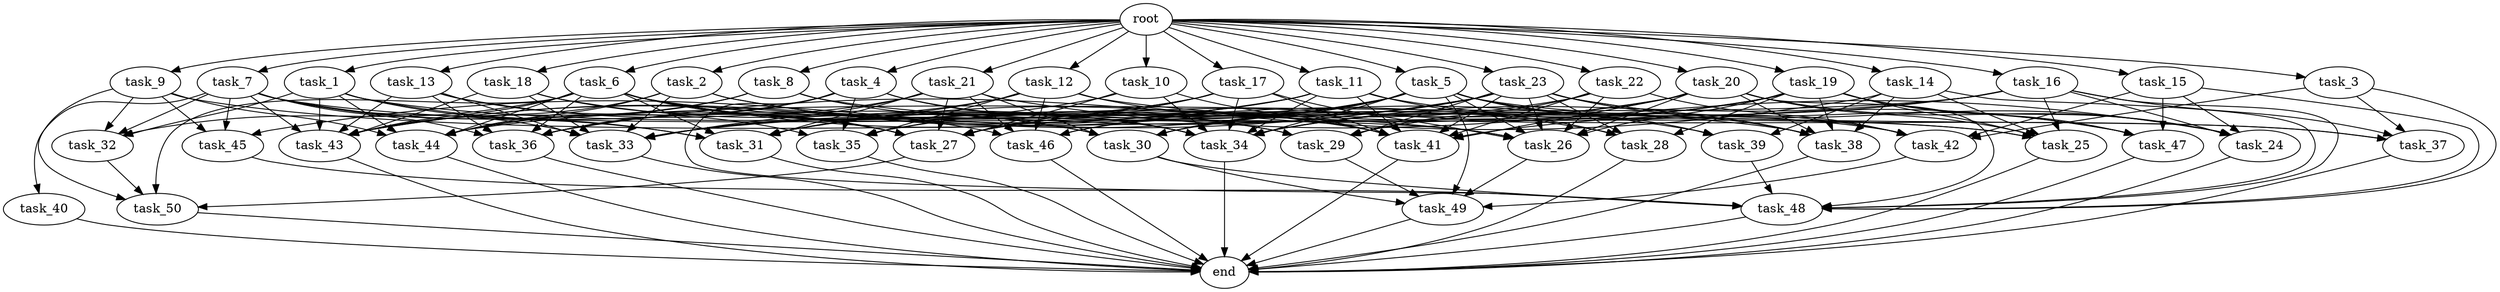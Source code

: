 digraph G {
  root [size="0.000000e+00"];
  task_1 [size="2.102747e+10"];
  task_2 [size="6.992420e+10"];
  task_3 [size="2.171013e+10"];
  task_4 [size="7.520333e+10"];
  task_5 [size="8.199376e+10"];
  task_6 [size="9.947801e+10"];
  task_7 [size="4.568609e+10"];
  task_8 [size="7.314358e+10"];
  task_9 [size="1.332805e+10"];
  task_10 [size="4.405219e+10"];
  task_11 [size="9.633936e+10"];
  task_12 [size="6.079504e+10"];
  task_13 [size="7.697596e+10"];
  task_14 [size="5.785100e+10"];
  task_15 [size="7.990376e+09"];
  task_16 [size="9.585210e+10"];
  task_17 [size="1.197817e+10"];
  task_18 [size="1.201831e+09"];
  task_19 [size="3.794175e+10"];
  task_20 [size="4.897681e+10"];
  task_21 [size="7.566147e+10"];
  task_22 [size="6.780546e+09"];
  task_23 [size="1.937907e+10"];
  task_24 [size="6.280692e+10"];
  task_25 [size="2.514559e+10"];
  task_26 [size="9.966721e+10"];
  task_27 [size="5.219728e+10"];
  task_28 [size="9.564176e+10"];
  task_29 [size="5.692939e+10"];
  task_30 [size="7.873187e+10"];
  task_31 [size="9.712536e+10"];
  task_32 [size="9.264521e+10"];
  task_33 [size="3.433319e+10"];
  task_34 [size="8.745989e+10"];
  task_35 [size="6.837636e+09"];
  task_36 [size="9.026137e+10"];
  task_37 [size="4.764550e+10"];
  task_38 [size="1.114876e+10"];
  task_39 [size="2.644294e+09"];
  task_40 [size="1.815970e+10"];
  task_41 [size="5.603590e+10"];
  task_42 [size="5.594763e+10"];
  task_43 [size="6.558679e+09"];
  task_44 [size="4.532307e+10"];
  task_45 [size="3.041817e+09"];
  task_46 [size="8.099190e+10"];
  task_47 [size="9.881447e+10"];
  task_48 [size="5.183442e+09"];
  task_49 [size="6.227345e+10"];
  task_50 [size="8.413125e+10"];
  end [size="0.000000e+00"];

  root -> task_1 [size="1.000000e-12"];
  root -> task_2 [size="1.000000e-12"];
  root -> task_3 [size="1.000000e-12"];
  root -> task_4 [size="1.000000e-12"];
  root -> task_5 [size="1.000000e-12"];
  root -> task_6 [size="1.000000e-12"];
  root -> task_7 [size="1.000000e-12"];
  root -> task_8 [size="1.000000e-12"];
  root -> task_9 [size="1.000000e-12"];
  root -> task_10 [size="1.000000e-12"];
  root -> task_11 [size="1.000000e-12"];
  root -> task_12 [size="1.000000e-12"];
  root -> task_13 [size="1.000000e-12"];
  root -> task_14 [size="1.000000e-12"];
  root -> task_15 [size="1.000000e-12"];
  root -> task_16 [size="1.000000e-12"];
  root -> task_17 [size="1.000000e-12"];
  root -> task_18 [size="1.000000e-12"];
  root -> task_19 [size="1.000000e-12"];
  root -> task_20 [size="1.000000e-12"];
  root -> task_21 [size="1.000000e-12"];
  root -> task_22 [size="1.000000e-12"];
  root -> task_23 [size="1.000000e-12"];
  task_1 -> task_31 [size="1.214067e+08"];
  task_1 -> task_32 [size="2.316130e+08"];
  task_1 -> task_38 [size="1.858126e+07"];
  task_1 -> task_43 [size="7.287421e+06"];
  task_1 -> task_44 [size="6.474724e+07"];
  task_1 -> task_46 [size="1.619838e+08"];
  task_2 -> task_28 [size="2.391044e+08"];
  task_2 -> task_33 [size="3.814799e+07"];
  task_2 -> task_39 [size="8.814314e+06"];
  task_2 -> task_43 [size="7.287421e+06"];
  task_2 -> task_44 [size="6.474724e+07"];
  task_3 -> task_37 [size="1.191138e+08"];
  task_3 -> task_42 [size="1.118953e+08"];
  task_3 -> task_48 [size="5.759380e+06"];
  task_4 -> task_29 [size="1.138588e+08"];
  task_4 -> task_34 [size="8.745989e+07"];
  task_4 -> task_35 [size="1.367527e+07"];
  task_4 -> task_36 [size="1.289448e+08"];
  task_4 -> task_44 [size="6.474724e+07"];
  task_4 -> task_48 [size="5.759380e+06"];
  task_5 -> task_26 [size="1.245840e+08"];
  task_5 -> task_27 [size="5.799698e+07"];
  task_5 -> task_30 [size="1.312198e+08"];
  task_5 -> task_31 [size="1.214067e+08"];
  task_5 -> task_34 [size="8.745989e+07"];
  task_5 -> task_37 [size="1.191138e+08"];
  task_5 -> task_38 [size="1.858126e+07"];
  task_5 -> task_39 [size="8.814314e+06"];
  task_5 -> task_42 [size="1.118953e+08"];
  task_5 -> task_43 [size="7.287421e+06"];
  task_5 -> task_46 [size="1.619838e+08"];
  task_5 -> task_49 [size="1.245469e+08"];
  task_6 -> task_26 [size="1.245840e+08"];
  task_6 -> task_27 [size="5.799698e+07"];
  task_6 -> task_29 [size="1.138588e+08"];
  task_6 -> task_30 [size="1.312198e+08"];
  task_6 -> task_31 [size="1.214067e+08"];
  task_6 -> task_32 [size="2.316130e+08"];
  task_6 -> task_36 [size="1.289448e+08"];
  task_6 -> task_41 [size="6.226211e+07"];
  task_6 -> task_42 [size="1.118953e+08"];
  task_6 -> task_43 [size="7.287421e+06"];
  task_6 -> task_44 [size="6.474724e+07"];
  task_6 -> task_50 [size="2.103281e+08"];
  task_7 -> task_26 [size="1.245840e+08"];
  task_7 -> task_27 [size="5.799698e+07"];
  task_7 -> task_31 [size="1.214067e+08"];
  task_7 -> task_32 [size="2.316130e+08"];
  task_7 -> task_33 [size="3.814799e+07"];
  task_7 -> task_36 [size="1.289448e+08"];
  task_7 -> task_40 [size="1.815970e+08"];
  task_7 -> task_43 [size="7.287421e+06"];
  task_7 -> task_45 [size="1.013939e+07"];
  task_8 -> task_25 [size="4.190932e+07"];
  task_8 -> task_34 [size="8.745989e+07"];
  task_8 -> task_43 [size="7.287421e+06"];
  task_8 -> task_44 [size="6.474724e+07"];
  task_9 -> task_25 [size="4.190932e+07"];
  task_9 -> task_32 [size="2.316130e+08"];
  task_9 -> task_44 [size="6.474724e+07"];
  task_9 -> task_45 [size="1.013939e+07"];
  task_9 -> task_50 [size="2.103281e+08"];
  task_10 -> task_27 [size="5.799698e+07"];
  task_10 -> task_33 [size="3.814799e+07"];
  task_10 -> task_34 [size="8.745989e+07"];
  task_10 -> task_41 [size="6.226211e+07"];
  task_11 -> task_28 [size="2.391044e+08"];
  task_11 -> task_31 [size="1.214067e+08"];
  task_11 -> task_34 [size="8.745989e+07"];
  task_11 -> task_35 [size="1.367527e+07"];
  task_11 -> task_41 [size="6.226211e+07"];
  task_11 -> task_43 [size="7.287421e+06"];
  task_11 -> task_47 [size="2.470362e+08"];
  task_12 -> task_33 [size="3.814799e+07"];
  task_12 -> task_35 [size="1.367527e+07"];
  task_12 -> task_36 [size="1.289448e+08"];
  task_12 -> task_37 [size="1.191138e+08"];
  task_12 -> task_41 [size="6.226211e+07"];
  task_12 -> task_46 [size="1.619838e+08"];
  task_13 -> task_30 [size="1.312198e+08"];
  task_13 -> task_33 [size="3.814799e+07"];
  task_13 -> task_35 [size="1.367527e+07"];
  task_13 -> task_36 [size="1.289448e+08"];
  task_13 -> task_43 [size="7.287421e+06"];
  task_14 -> task_25 [size="4.190932e+07"];
  task_14 -> task_36 [size="1.289448e+08"];
  task_14 -> task_38 [size="1.858126e+07"];
  task_14 -> task_39 [size="8.814314e+06"];
  task_14 -> task_48 [size="5.759380e+06"];
  task_15 -> task_24 [size="1.046782e+08"];
  task_15 -> task_42 [size="1.118953e+08"];
  task_15 -> task_47 [size="2.470362e+08"];
  task_15 -> task_48 [size="5.759380e+06"];
  task_16 -> task_24 [size="1.046782e+08"];
  task_16 -> task_25 [size="4.190932e+07"];
  task_16 -> task_34 [size="8.745989e+07"];
  task_16 -> task_37 [size="1.191138e+08"];
  task_16 -> task_41 [size="6.226211e+07"];
  task_16 -> task_44 [size="6.474724e+07"];
  task_16 -> task_48 [size="5.759380e+06"];
  task_17 -> task_26 [size="1.245840e+08"];
  task_17 -> task_27 [size="5.799698e+07"];
  task_17 -> task_31 [size="1.214067e+08"];
  task_17 -> task_33 [size="3.814799e+07"];
  task_17 -> task_34 [size="8.745989e+07"];
  task_17 -> task_41 [size="6.226211e+07"];
  task_18 -> task_27 [size="5.799698e+07"];
  task_18 -> task_33 [size="3.814799e+07"];
  task_18 -> task_34 [size="8.745989e+07"];
  task_18 -> task_43 [size="7.287421e+06"];
  task_19 -> task_24 [size="1.046782e+08"];
  task_19 -> task_25 [size="4.190932e+07"];
  task_19 -> task_26 [size="1.245840e+08"];
  task_19 -> task_27 [size="5.799698e+07"];
  task_19 -> task_28 [size="2.391044e+08"];
  task_19 -> task_29 [size="1.138588e+08"];
  task_19 -> task_30 [size="1.312198e+08"];
  task_19 -> task_34 [size="8.745989e+07"];
  task_19 -> task_38 [size="1.858126e+07"];
  task_19 -> task_47 [size="2.470362e+08"];
  task_20 -> task_24 [size="1.046782e+08"];
  task_20 -> task_25 [size="4.190932e+07"];
  task_20 -> task_26 [size="1.245840e+08"];
  task_20 -> task_31 [size="1.214067e+08"];
  task_20 -> task_34 [size="8.745989e+07"];
  task_20 -> task_38 [size="1.858126e+07"];
  task_20 -> task_41 [size="6.226211e+07"];
  task_20 -> task_46 [size="1.619838e+08"];
  task_20 -> task_48 [size="5.759380e+06"];
  task_21 -> task_24 [size="1.046782e+08"];
  task_21 -> task_27 [size="5.799698e+07"];
  task_21 -> task_30 [size="1.312198e+08"];
  task_21 -> task_31 [size="1.214067e+08"];
  task_21 -> task_33 [size="3.814799e+07"];
  task_21 -> task_36 [size="1.289448e+08"];
  task_21 -> task_46 [size="1.619838e+08"];
  task_22 -> task_26 [size="1.245840e+08"];
  task_22 -> task_27 [size="5.799698e+07"];
  task_22 -> task_29 [size="1.138588e+08"];
  task_22 -> task_41 [size="6.226211e+07"];
  task_22 -> task_42 [size="1.118953e+08"];
  task_23 -> task_24 [size="1.046782e+08"];
  task_23 -> task_26 [size="1.245840e+08"];
  task_23 -> task_28 [size="2.391044e+08"];
  task_23 -> task_29 [size="1.138588e+08"];
  task_23 -> task_30 [size="1.312198e+08"];
  task_23 -> task_33 [size="3.814799e+07"];
  task_23 -> task_35 [size="1.367527e+07"];
  task_23 -> task_38 [size="1.858126e+07"];
  task_23 -> task_41 [size="6.226211e+07"];
  task_23 -> task_45 [size="1.013939e+07"];
  task_23 -> task_47 [size="2.470362e+08"];
  task_24 -> end [size="1.000000e-12"];
  task_25 -> end [size="1.000000e-12"];
  task_26 -> task_49 [size="1.245469e+08"];
  task_27 -> task_50 [size="2.103281e+08"];
  task_28 -> end [size="1.000000e-12"];
  task_29 -> task_49 [size="1.245469e+08"];
  task_30 -> task_48 [size="5.759380e+06"];
  task_30 -> task_49 [size="1.245469e+08"];
  task_31 -> end [size="1.000000e-12"];
  task_32 -> task_50 [size="2.103281e+08"];
  task_33 -> end [size="1.000000e-12"];
  task_34 -> end [size="1.000000e-12"];
  task_35 -> end [size="1.000000e-12"];
  task_36 -> end [size="1.000000e-12"];
  task_37 -> end [size="1.000000e-12"];
  task_38 -> end [size="1.000000e-12"];
  task_39 -> task_48 [size="5.759380e+06"];
  task_40 -> end [size="1.000000e-12"];
  task_41 -> end [size="1.000000e-12"];
  task_42 -> task_49 [size="1.245469e+08"];
  task_43 -> end [size="1.000000e-12"];
  task_44 -> end [size="1.000000e-12"];
  task_45 -> task_48 [size="5.759380e+06"];
  task_46 -> end [size="1.000000e-12"];
  task_47 -> end [size="1.000000e-12"];
  task_48 -> end [size="1.000000e-12"];
  task_49 -> end [size="1.000000e-12"];
  task_50 -> end [size="1.000000e-12"];
}
